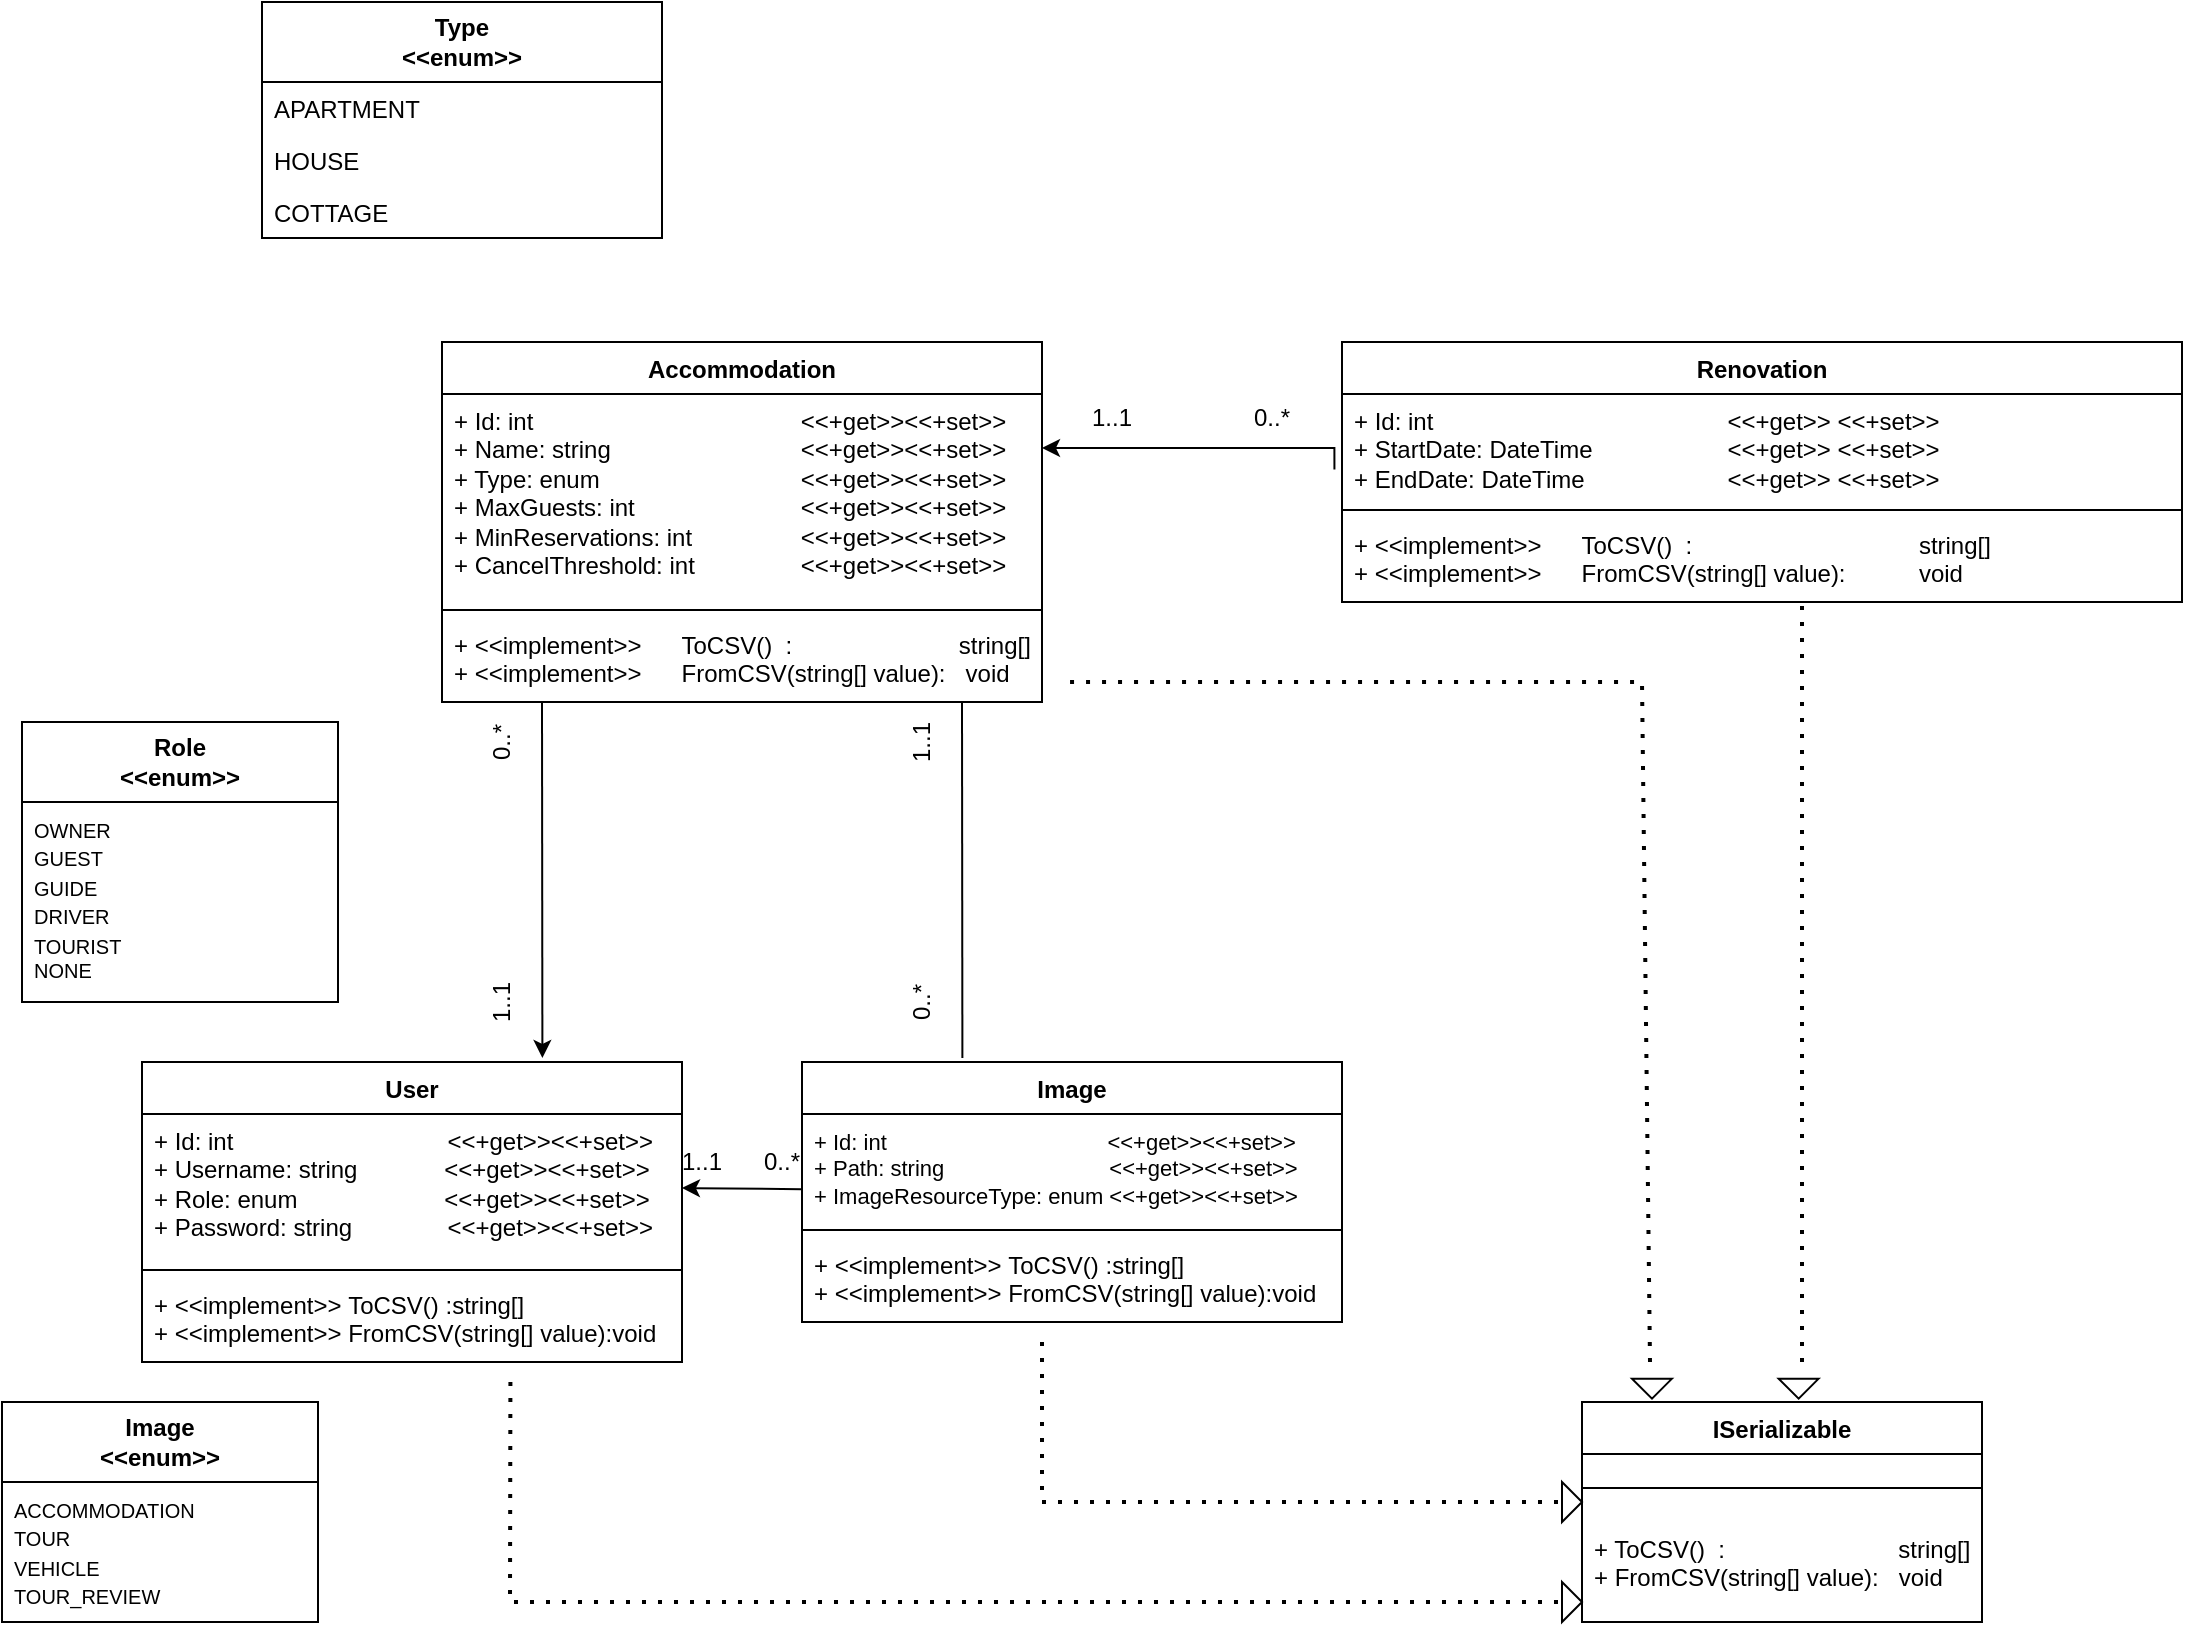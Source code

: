 <mxfile version="24.3.1" type="device">
  <diagram id="C5RBs43oDa-KdzZeNtuy" name="Page-1">
    <mxGraphModel dx="2268" dy="959" grid="1" gridSize="10" guides="1" tooltips="1" connect="1" arrows="1" fold="1" page="1" pageScale="1" pageWidth="827" pageHeight="1169" math="0" shadow="0">
      <root>
        <mxCell id="WIyWlLk6GJQsqaUBKTNV-0" />
        <mxCell id="WIyWlLk6GJQsqaUBKTNV-1" parent="WIyWlLk6GJQsqaUBKTNV-0" />
        <mxCell id="5jlJwQRvgumOSPvZPKqz-11" value="&lt;span style=&quot;font-weight: 700;&quot;&gt;Type&lt;/span&gt;&lt;div style=&quot;font-weight: 700;&quot;&gt;&amp;lt;&amp;lt;enum&amp;gt;&amp;gt;&lt;/div&gt;" style="swimlane;fontStyle=0;childLayout=stackLayout;horizontal=1;startSize=40;fillColor=none;horizontalStack=0;resizeParent=1;resizeParentMax=0;resizeLast=0;collapsible=1;marginBottom=0;whiteSpace=wrap;html=1;" parent="WIyWlLk6GJQsqaUBKTNV-1" vertex="1">
          <mxGeometry x="-210" y="170" width="200" height="118" as="geometry" />
        </mxCell>
        <mxCell id="5jlJwQRvgumOSPvZPKqz-12" value="APARTMENT" style="text;strokeColor=none;fillColor=none;align=left;verticalAlign=top;spacingLeft=4;spacingRight=4;overflow=hidden;rotatable=0;points=[[0,0.5],[1,0.5]];portConstraint=eastwest;whiteSpace=wrap;html=1;" parent="5jlJwQRvgumOSPvZPKqz-11" vertex="1">
          <mxGeometry y="40" width="200" height="26" as="geometry" />
        </mxCell>
        <mxCell id="5jlJwQRvgumOSPvZPKqz-13" value="HOUSE" style="text;strokeColor=none;fillColor=none;align=left;verticalAlign=top;spacingLeft=4;spacingRight=4;overflow=hidden;rotatable=0;points=[[0,0.5],[1,0.5]];portConstraint=eastwest;whiteSpace=wrap;html=1;" parent="5jlJwQRvgumOSPvZPKqz-11" vertex="1">
          <mxGeometry y="66" width="200" height="26" as="geometry" />
        </mxCell>
        <mxCell id="5jlJwQRvgumOSPvZPKqz-14" value="COTTAGE" style="text;strokeColor=none;fillColor=none;align=left;verticalAlign=top;spacingLeft=4;spacingRight=4;overflow=hidden;rotatable=0;points=[[0,0.5],[1,0.5]];portConstraint=eastwest;whiteSpace=wrap;html=1;" parent="5jlJwQRvgumOSPvZPKqz-11" vertex="1">
          <mxGeometry y="92" width="200" height="26" as="geometry" />
        </mxCell>
        <mxCell id="5jlJwQRvgumOSPvZPKqz-19" value="Renovation" style="swimlane;fontStyle=1;align=center;verticalAlign=top;childLayout=stackLayout;horizontal=1;startSize=26;horizontalStack=0;resizeParent=1;resizeParentMax=0;resizeLast=0;collapsible=1;marginBottom=0;whiteSpace=wrap;html=1;" parent="WIyWlLk6GJQsqaUBKTNV-1" vertex="1">
          <mxGeometry x="330" y="340" width="420" height="130" as="geometry" />
        </mxCell>
        <mxCell id="5jlJwQRvgumOSPvZPKqz-20" value="+ Id: int &lt;span style=&quot;white-space: pre;&quot;&gt;&#x9;&lt;/span&gt;&lt;span style=&quot;white-space: pre;&quot;&gt;&#x9;&lt;/span&gt;&lt;span style=&quot;white-space: pre;&quot;&gt;&#x9;&lt;/span&gt;&lt;span style=&quot;white-space: pre;&quot;&gt;&#x9;&lt;/span&gt;&lt;span style=&quot;white-space: pre;&quot;&gt;&#x9;&lt;/span&gt;&lt;span style=&quot;white-space: pre;&quot;&gt;&#x9;&lt;/span&gt;&amp;lt;&amp;lt;+get&amp;gt;&amp;gt; &amp;lt;&amp;lt;+set&amp;gt;&amp;gt;&lt;div&gt;&lt;span style=&quot;background-color: initial;&quot;&gt;+ StartDate: DateTime&amp;nbsp;&lt;/span&gt;&lt;span style=&quot;background-color: initial; white-space: pre;&quot;&gt;&#x9;&lt;/span&gt;&lt;span style=&quot;background-color: initial; white-space: pre;&quot;&gt;&#x9;&lt;/span&gt;&lt;span style=&quot;background-color: initial; white-space: pre;&quot;&gt;&#x9;&lt;/span&gt;&lt;span style=&quot;background-color: initial;&quot;&gt;&amp;lt;&amp;lt;+get&amp;gt;&amp;gt; &amp;lt;&amp;lt;+set&amp;gt;&amp;gt;&lt;/span&gt;&lt;/div&gt;&lt;div&gt;+ EndDate: DateTime&amp;nbsp; &amp;nbsp; &amp;nbsp; &amp;nbsp;&amp;nbsp;&lt;span style=&quot;white-space: pre;&quot;&gt;&#x9;&lt;/span&gt;&lt;span style=&quot;white-space: pre;&quot;&gt;&#x9;&lt;/span&gt;&lt;span style=&quot;background-color: initial;&quot;&gt;&amp;lt;&amp;lt;+get&amp;gt;&amp;gt; &amp;lt;&amp;lt;+set&amp;gt;&amp;gt;&lt;/span&gt;&lt;/div&gt;" style="text;strokeColor=none;fillColor=none;align=left;verticalAlign=top;spacingLeft=4;spacingRight=4;overflow=hidden;rotatable=0;points=[[0,0.5],[1,0.5]];portConstraint=eastwest;whiteSpace=wrap;html=1;" parent="5jlJwQRvgumOSPvZPKqz-19" vertex="1">
          <mxGeometry y="26" width="420" height="54" as="geometry" />
        </mxCell>
        <mxCell id="5jlJwQRvgumOSPvZPKqz-21" value="" style="line;strokeWidth=1;fillColor=none;align=left;verticalAlign=middle;spacingTop=-1;spacingLeft=3;spacingRight=3;rotatable=0;labelPosition=right;points=[];portConstraint=eastwest;strokeColor=inherit;" parent="5jlJwQRvgumOSPvZPKqz-19" vertex="1">
          <mxGeometry y="80" width="420" height="8" as="geometry" />
        </mxCell>
        <mxCell id="5jlJwQRvgumOSPvZPKqz-22" value="&lt;div&gt;+ &amp;lt;&amp;lt;implement&amp;gt;&amp;gt;&amp;nbsp; &amp;nbsp; &amp;nbsp;&lt;span style=&quot;background-color: initial;&quot;&gt;&amp;nbsp;ToCSV()&amp;nbsp; :&amp;nbsp; &amp;nbsp; &amp;nbsp; &amp;nbsp; &amp;nbsp; &amp;nbsp; &amp;nbsp; &amp;nbsp; &amp;nbsp; &amp;nbsp; &amp;nbsp; &amp;nbsp; &amp;nbsp; &amp;nbsp; &amp;nbsp; &amp;nbsp; &amp;nbsp; string[]&lt;/span&gt;&lt;/div&gt;&lt;div&gt;&lt;span style=&quot;background-color: initial;&quot;&gt;+ &amp;lt;&amp;lt;implement&amp;gt;&amp;gt;&amp;nbsp; &amp;nbsp; &amp;nbsp;&lt;/span&gt;&lt;span style=&quot;background-color: initial;&quot;&gt;&amp;nbsp;FromCSV(string[] value):&amp;nbsp; &amp;nbsp; &amp;nbsp; &amp;nbsp; &amp;nbsp; &amp;nbsp;void&lt;/span&gt;&lt;/div&gt;" style="text;strokeColor=none;fillColor=none;align=left;verticalAlign=top;spacingLeft=4;spacingRight=4;overflow=hidden;rotatable=0;points=[[0,0.5],[1,0.5]];portConstraint=eastwest;whiteSpace=wrap;html=1;" parent="5jlJwQRvgumOSPvZPKqz-19" vertex="1">
          <mxGeometry y="88" width="420" height="42" as="geometry" />
        </mxCell>
        <mxCell id="5jlJwQRvgumOSPvZPKqz-39" style="rounded=0;orthogonalLoop=1;jettySize=auto;html=1;exitX=0.666;exitY=1.048;exitDx=0;exitDy=0;exitPerimeter=0;endArrow=none;endFill=0;" parent="WIyWlLk6GJQsqaUBKTNV-1" edge="1">
          <mxGeometry relative="1" as="geometry">
            <mxPoint x="140.0" y="519.996" as="sourcePoint" />
            <mxPoint x="140.2" y="697.98" as="targetPoint" />
          </mxGeometry>
        </mxCell>
        <mxCell id="5jlJwQRvgumOSPvZPKqz-40" style="edgeStyle=orthogonalEdgeStyle;rounded=0;orthogonalLoop=1;jettySize=auto;html=1;exitX=-0.009;exitY=0.7;exitDx=0;exitDy=0;exitPerimeter=0;" parent="WIyWlLk6GJQsqaUBKTNV-1" source="5jlJwQRvgumOSPvZPKqz-20" edge="1">
          <mxGeometry relative="1" as="geometry">
            <mxPoint x="180" y="393" as="targetPoint" />
            <Array as="points">
              <mxPoint x="326" y="393" />
            </Array>
          </mxGeometry>
        </mxCell>
        <mxCell id="5jlJwQRvgumOSPvZPKqz-51" value="0..*" style="text;html=1;align=center;verticalAlign=middle;whiteSpace=wrap;rounded=0;rotation=-90;" parent="WIyWlLk6GJQsqaUBKTNV-1" vertex="1">
          <mxGeometry x="-110" y="530" width="40" height="20" as="geometry" />
        </mxCell>
        <mxCell id="5jlJwQRvgumOSPvZPKqz-56" value="0..*" style="text;html=1;align=center;verticalAlign=middle;whiteSpace=wrap;rounded=0;rotation=0;" parent="WIyWlLk6GJQsqaUBKTNV-1" vertex="1">
          <mxGeometry x="270" y="365" width="50" height="25" as="geometry" />
        </mxCell>
        <mxCell id="NaOTpU9jPRL_KXn9se9M-0" value="" style="endArrow=none;dashed=1;html=1;dashPattern=1 3;strokeWidth=2;rounded=0;" edge="1" parent="WIyWlLk6GJQsqaUBKTNV-1">
          <mxGeometry width="50" height="50" relative="1" as="geometry">
            <mxPoint x="560" y="850" as="sourcePoint" />
            <mxPoint x="560" y="470" as="targetPoint" />
          </mxGeometry>
        </mxCell>
        <mxCell id="NaOTpU9jPRL_KXn9se9M-3" value="ISerializable" style="swimlane;fontStyle=1;align=center;verticalAlign=top;childLayout=stackLayout;horizontal=1;startSize=26;horizontalStack=0;resizeParent=1;resizeParentMax=0;resizeLast=0;collapsible=1;marginBottom=0;whiteSpace=wrap;html=1;" vertex="1" parent="WIyWlLk6GJQsqaUBKTNV-1">
          <mxGeometry x="450" y="870" width="200" height="110" as="geometry" />
        </mxCell>
        <mxCell id="NaOTpU9jPRL_KXn9se9M-5" value="" style="line;strokeWidth=1;fillColor=none;align=left;verticalAlign=middle;spacingTop=-1;spacingLeft=3;spacingRight=3;rotatable=0;labelPosition=right;points=[];portConstraint=eastwest;strokeColor=inherit;" vertex="1" parent="NaOTpU9jPRL_KXn9se9M-3">
          <mxGeometry y="26" width="200" height="34" as="geometry" />
        </mxCell>
        <mxCell id="NaOTpU9jPRL_KXn9se9M-6" value="&lt;div&gt;+ ToCSV()&amp;nbsp; :&amp;nbsp; &amp;nbsp; &amp;nbsp; &amp;nbsp; &amp;nbsp; &amp;nbsp; &amp;nbsp; &amp;nbsp; &amp;nbsp; &amp;nbsp; &amp;nbsp; &amp;nbsp; &amp;nbsp; string[]&lt;/div&gt;&lt;div&gt;+ FromCSV(string[] value):&amp;nbsp; &amp;nbsp;void&lt;/div&gt;" style="text;strokeColor=none;fillColor=none;align=left;verticalAlign=top;spacingLeft=4;spacingRight=4;overflow=hidden;rotatable=0;points=[[0,0.5],[1,0.5]];portConstraint=eastwest;whiteSpace=wrap;html=1;" vertex="1" parent="NaOTpU9jPRL_KXn9se9M-3">
          <mxGeometry y="60" width="200" height="50" as="geometry" />
        </mxCell>
        <mxCell id="NaOTpU9jPRL_KXn9se9M-25" value="Accommodation" style="swimlane;fontStyle=1;align=center;verticalAlign=top;childLayout=stackLayout;horizontal=1;startSize=26;horizontalStack=0;resizeParent=1;resizeParentMax=0;resizeLast=0;collapsible=1;marginBottom=0;whiteSpace=wrap;html=1;" vertex="1" parent="WIyWlLk6GJQsqaUBKTNV-1">
          <mxGeometry x="-120" y="340" width="300" height="180" as="geometry" />
        </mxCell>
        <mxCell id="NaOTpU9jPRL_KXn9se9M-26" value="+ Id: int &lt;span style=&quot;white-space: pre;&quot;&gt;&#x9;&lt;/span&gt;&lt;span style=&quot;white-space: pre;&quot;&gt;&#x9;&lt;/span&gt;&lt;span style=&quot;white-space: pre;&quot;&gt;&#x9;&lt;/span&gt;&lt;span style=&quot;white-space: pre;&quot;&gt;&#x9;&lt;/span&gt;&amp;nbsp; &amp;nbsp; &amp;nbsp; &amp;nbsp; &amp;nbsp; &amp;nbsp; &amp;lt;&amp;lt;+get&amp;gt;&amp;gt;&amp;lt;&amp;lt;+set&amp;gt;&amp;gt;&lt;div&gt;&lt;span style=&quot;background-color: initial;&quot;&gt;+ Name: string&amp;nbsp; &amp;nbsp; &amp;nbsp; &amp;nbsp; &amp;nbsp; &amp;nbsp; &amp;nbsp; &amp;nbsp;&lt;/span&gt;&lt;span style=&quot;background-color: initial; white-space: pre;&quot;&gt;&#x9;&lt;/span&gt;&lt;span style=&quot;background-color: initial; white-space: pre;&quot;&gt;&#x9;&lt;/span&gt;&amp;nbsp; &amp;nbsp;&amp;nbsp;&lt;span style=&quot;background-color: initial;&quot;&gt;&amp;lt;&amp;lt;+get&amp;gt;&amp;gt;&amp;lt;&amp;lt;+set&amp;gt;&amp;gt;&lt;/span&gt;&lt;/div&gt;&lt;div&gt;+ Type: enum&amp;nbsp; &amp;nbsp; &amp;nbsp; &amp;nbsp; &amp;nbsp; &amp;nbsp; &amp;nbsp; &amp;nbsp; &amp;nbsp; &amp;nbsp;&lt;span style=&quot;white-space: pre;&quot;&gt;&#x9;&lt;/span&gt;&amp;nbsp; &amp;nbsp; &lt;span style=&quot;background-color: initial;&quot;&gt;&amp;lt;&amp;lt;+get&amp;gt;&amp;gt;&amp;lt;&amp;lt;+set&amp;gt;&amp;gt;&lt;/span&gt;&lt;/div&gt;&lt;div&gt;+ MaxGuests: int&amp;nbsp;&lt;span style=&quot;white-space: pre;&quot;&gt;&#x9;&lt;/span&gt;&lt;span style=&quot;white-space: pre;&quot;&gt;&#x9;&lt;/span&gt;&amp;nbsp; &amp;nbsp; &amp;nbsp; &amp;nbsp; &amp;nbsp; &amp;nbsp; &amp;lt;&amp;lt;+get&amp;gt;&amp;gt;&amp;lt;&amp;lt;+set&amp;gt;&amp;gt;&lt;div&gt;&lt;span style=&quot;background-color: initial;&quot;&gt;+ MinReservations: int&amp;nbsp;&lt;/span&gt;&lt;span style=&quot;background-color: initial; white-space: pre;&quot;&gt;&#x9;&lt;/span&gt;&lt;span style=&quot;background-color: initial; white-space: pre;&quot;&gt;&#x9;&lt;/span&gt;&amp;nbsp; &amp;nbsp;&amp;nbsp;&lt;span style=&quot;background-color: initial;&quot;&gt;&amp;lt;&amp;lt;+get&amp;gt;&amp;gt;&amp;lt;&amp;lt;+set&amp;gt;&amp;gt;&lt;/span&gt;&lt;/div&gt;&lt;div&gt;+ CancelThreshold: int&amp;nbsp; &amp;nbsp; &amp;nbsp; &amp;nbsp;&amp;nbsp;&lt;span style=&quot;white-space: pre;&quot;&gt;&#x9;&lt;/span&gt;&amp;nbsp; &amp;nbsp;&amp;nbsp;&lt;span style=&quot;background-color: initial;&quot;&gt;&amp;lt;&amp;lt;+get&amp;gt;&amp;gt;&amp;lt;&amp;lt;+set&amp;gt;&amp;gt;&lt;/span&gt;&lt;/div&gt;&lt;/div&gt;" style="text;strokeColor=none;fillColor=none;align=left;verticalAlign=top;spacingLeft=4;spacingRight=4;overflow=hidden;rotatable=0;points=[[0,0.5],[1,0.5]];portConstraint=eastwest;whiteSpace=wrap;html=1;" vertex="1" parent="NaOTpU9jPRL_KXn9se9M-25">
          <mxGeometry y="26" width="300" height="104" as="geometry" />
        </mxCell>
        <mxCell id="NaOTpU9jPRL_KXn9se9M-27" value="" style="line;strokeWidth=1;fillColor=none;align=left;verticalAlign=middle;spacingTop=-1;spacingLeft=3;spacingRight=3;rotatable=0;labelPosition=right;points=[];portConstraint=eastwest;strokeColor=inherit;" vertex="1" parent="NaOTpU9jPRL_KXn9se9M-25">
          <mxGeometry y="130" width="300" height="8" as="geometry" />
        </mxCell>
        <mxCell id="NaOTpU9jPRL_KXn9se9M-28" value="&lt;div&gt;+ &amp;lt;&amp;lt;implement&amp;gt;&amp;gt;&amp;nbsp; &amp;nbsp; &amp;nbsp;&lt;span style=&quot;background-color: initial;&quot;&gt;&amp;nbsp;ToCSV()&amp;nbsp; :&amp;nbsp; &amp;nbsp; &amp;nbsp; &amp;nbsp; &amp;nbsp; &amp;nbsp; &amp;nbsp; &amp;nbsp; &amp;nbsp; &amp;nbsp; &amp;nbsp; &amp;nbsp; &amp;nbsp;string[]&lt;/span&gt;&lt;/div&gt;&lt;div&gt;&lt;span style=&quot;background-color: initial;&quot;&gt;+ &amp;lt;&amp;lt;implement&amp;gt;&amp;gt;&amp;nbsp; &amp;nbsp; &amp;nbsp;&lt;/span&gt;&lt;span style=&quot;background-color: initial;&quot;&gt;&amp;nbsp;FromCSV(string[] value):&amp;nbsp; &amp;nbsp;void&lt;/span&gt;&lt;/div&gt;" style="text;strokeColor=none;fillColor=none;align=left;verticalAlign=top;spacingLeft=4;spacingRight=4;overflow=hidden;rotatable=0;points=[[0,0.5],[1,0.5]];portConstraint=eastwest;whiteSpace=wrap;html=1;" vertex="1" parent="NaOTpU9jPRL_KXn9se9M-25">
          <mxGeometry y="138" width="300" height="42" as="geometry" />
        </mxCell>
        <mxCell id="NaOTpU9jPRL_KXn9se9M-29" value="" style="endArrow=none;dashed=1;html=1;dashPattern=1 3;strokeWidth=2;rounded=0;" edge="1" parent="WIyWlLk6GJQsqaUBKTNV-1">
          <mxGeometry width="50" height="50" relative="1" as="geometry">
            <mxPoint x="-85.789" y="860" as="sourcePoint" />
            <mxPoint x="440" y="970" as="targetPoint" />
            <Array as="points">
              <mxPoint x="-86" y="970" />
            </Array>
          </mxGeometry>
        </mxCell>
        <mxCell id="NaOTpU9jPRL_KXn9se9M-33" value="1..1" style="text;html=1;align=center;verticalAlign=middle;whiteSpace=wrap;rounded=0;rotation=0;" vertex="1" parent="WIyWlLk6GJQsqaUBKTNV-1">
          <mxGeometry x="190" y="365" width="50" height="25" as="geometry" />
        </mxCell>
        <mxCell id="NaOTpU9jPRL_KXn9se9M-34" style="rounded=0;orthogonalLoop=1;jettySize=auto;html=1;exitX=0.666;exitY=1.048;exitDx=0;exitDy=0;exitPerimeter=0;" edge="1" parent="WIyWlLk6GJQsqaUBKTNV-1">
          <mxGeometry relative="1" as="geometry">
            <mxPoint x="-70.0" y="519.996" as="sourcePoint" />
            <mxPoint x="-69.8" y="697.98" as="targetPoint" />
          </mxGeometry>
        </mxCell>
        <mxCell id="NaOTpU9jPRL_KXn9se9M-35" value="User" style="swimlane;fontStyle=1;align=center;verticalAlign=top;childLayout=stackLayout;horizontal=1;startSize=26;horizontalStack=0;resizeParent=1;resizeParentMax=0;resizeLast=0;collapsible=1;marginBottom=0;whiteSpace=wrap;html=1;" vertex="1" parent="WIyWlLk6GJQsqaUBKTNV-1">
          <mxGeometry x="-270" y="700" width="270" height="150" as="geometry" />
        </mxCell>
        <mxCell id="NaOTpU9jPRL_KXn9se9M-36" value="+ Id: int &lt;span style=&quot;white-space: pre;&quot;&gt;&#x9;&lt;/span&gt;&lt;span style=&quot;white-space: pre;&quot;&gt;&#x9;&lt;/span&gt;&lt;span style=&quot;white-space: pre;&quot;&gt;&#x9;&lt;/span&gt;&lt;span style=&quot;white-space: pre;&quot;&gt;&#x9;&lt;/span&gt;&amp;nbsp; &amp;nbsp; &amp;lt;&amp;lt;+get&amp;gt;&amp;gt;&amp;lt;&amp;lt;+set&amp;gt;&amp;gt;&lt;div&gt;&lt;span style=&quot;background-color: initial;&quot;&gt;+ Username: string&amp;nbsp; &amp;nbsp; &amp;nbsp; &amp;nbsp; &amp;nbsp;&amp;nbsp;&lt;/span&gt;&amp;nbsp; &amp;nbsp;&lt;span style=&quot;background-color: initial;&quot;&gt;&amp;lt;&amp;lt;+get&amp;gt;&amp;gt;&amp;lt;&amp;lt;+set&amp;gt;&amp;gt;&lt;/span&gt;&lt;/div&gt;&lt;div&gt;+ Role: enum&amp;nbsp; &amp;nbsp; &amp;nbsp; &amp;nbsp; &amp;nbsp; &amp;nbsp; &amp;nbsp; &amp;nbsp; &amp;nbsp; &amp;nbsp;&amp;nbsp;&amp;nbsp;&amp;nbsp;&lt;span style=&quot;background-color: initial;&quot;&gt;&amp;lt;&amp;lt;+get&amp;gt;&amp;gt;&amp;lt;&amp;lt;+set&amp;gt;&amp;gt;&lt;/span&gt;&lt;/div&gt;&lt;div&gt;+ Password: string&amp;nbsp;&lt;span style=&quot;white-space: pre;&quot;&gt;&#x9;&lt;/span&gt;&lt;span style=&quot;white-space: pre;&quot;&gt;&#x9;&lt;/span&gt;&amp;nbsp; &amp;nbsp; &amp;lt;&amp;lt;+get&amp;gt;&amp;gt;&amp;lt;&amp;lt;+set&amp;gt;&amp;gt;&lt;/div&gt;" style="text;strokeColor=none;fillColor=none;align=left;verticalAlign=top;spacingLeft=4;spacingRight=4;overflow=hidden;rotatable=0;points=[[0,0.5],[1,0.5]];portConstraint=eastwest;whiteSpace=wrap;html=1;" vertex="1" parent="NaOTpU9jPRL_KXn9se9M-35">
          <mxGeometry y="26" width="270" height="74" as="geometry" />
        </mxCell>
        <mxCell id="NaOTpU9jPRL_KXn9se9M-37" value="" style="line;strokeWidth=1;fillColor=none;align=left;verticalAlign=middle;spacingTop=-1;spacingLeft=3;spacingRight=3;rotatable=0;labelPosition=right;points=[];portConstraint=eastwest;strokeColor=inherit;" vertex="1" parent="NaOTpU9jPRL_KXn9se9M-35">
          <mxGeometry y="100" width="270" height="8" as="geometry" />
        </mxCell>
        <mxCell id="NaOTpU9jPRL_KXn9se9M-38" value="&lt;div&gt;+ &amp;lt;&amp;lt;implement&amp;gt;&amp;gt;&amp;nbsp;&lt;span style=&quot;background-color: initial;&quot;&gt;ToCSV() :string[]&lt;/span&gt;&lt;/div&gt;&lt;div&gt;&lt;span style=&quot;background-color: initial;&quot;&gt;+ &amp;lt;&amp;lt;implement&amp;gt;&amp;gt;&lt;/span&gt;&lt;span style=&quot;background-color: initial;&quot;&gt;&amp;nbsp;FromCSV(string[] value):void&lt;/span&gt;&lt;/div&gt;" style="text;strokeColor=none;fillColor=none;align=left;verticalAlign=top;spacingLeft=4;spacingRight=4;overflow=hidden;rotatable=0;points=[[0,0.5],[1,0.5]];portConstraint=eastwest;whiteSpace=wrap;html=1;" vertex="1" parent="NaOTpU9jPRL_KXn9se9M-35">
          <mxGeometry y="108" width="270" height="42" as="geometry" />
        </mxCell>
        <mxCell id="NaOTpU9jPRL_KXn9se9M-39" value="Image" style="swimlane;fontStyle=1;align=center;verticalAlign=top;childLayout=stackLayout;horizontal=1;startSize=26;horizontalStack=0;resizeParent=1;resizeParentMax=0;resizeLast=0;collapsible=1;marginBottom=0;whiteSpace=wrap;html=1;" vertex="1" parent="WIyWlLk6GJQsqaUBKTNV-1">
          <mxGeometry x="60" y="700" width="270" height="130" as="geometry" />
        </mxCell>
        <mxCell id="NaOTpU9jPRL_KXn9se9M-40" value="&lt;font style=&quot;font-size: 11px;&quot;&gt;+ Id: int &lt;span style=&quot;white-space: pre;&quot;&gt;&#x9;&lt;/span&gt;&lt;span style=&quot;white-space: pre;&quot;&gt;&#x9;&lt;/span&gt;&lt;span style=&quot;white-space: pre;&quot;&gt;&#x9;&lt;/span&gt;&lt;span style=&quot;white-space: pre;&quot;&gt;&#x9;&lt;/span&gt;&amp;nbsp; &amp;nbsp; &amp;nbsp; &amp;nbsp; &amp;lt;&amp;lt;+get&amp;gt;&amp;gt;&amp;lt;&amp;lt;+set&amp;gt;&amp;gt;&lt;/font&gt;&lt;div style=&quot;font-size: 11px;&quot;&gt;&lt;font style=&quot;font-size: 11px;&quot;&gt;&lt;span style=&quot;background-color: initial;&quot;&gt;+ Path: string&amp;nbsp; &amp;nbsp; &amp;nbsp; &amp;nbsp; &amp;nbsp;&amp;nbsp;&lt;/span&gt;&amp;nbsp; &amp;nbsp; &amp;nbsp; &amp;nbsp; &amp;nbsp; &amp;nbsp; &amp;nbsp; &amp;nbsp; &amp;nbsp;&lt;span style=&quot;background-color: initial;&quot;&gt;&amp;lt;&amp;lt;+get&amp;gt;&amp;gt;&amp;lt;&amp;lt;+set&amp;gt;&amp;gt;&lt;/span&gt;&lt;/font&gt;&lt;/div&gt;&lt;div style=&quot;font-size: 11px;&quot;&gt;&lt;font style=&quot;font-size: 11px;&quot;&gt;+ ImageResourceType: enum&amp;nbsp;&lt;/font&gt;&lt;span style=&quot;background-color: initial;&quot;&gt;&lt;font style=&quot;font-size: 11px;&quot;&gt;&amp;lt;&amp;lt;+get&amp;gt;&amp;gt;&amp;lt;&amp;lt;+set&amp;gt;&amp;gt;&lt;/font&gt;&lt;br&gt;&lt;/span&gt;&lt;/div&gt;" style="text;strokeColor=none;fillColor=none;align=left;verticalAlign=top;spacingLeft=4;spacingRight=4;overflow=hidden;rotatable=0;points=[[0,0.5],[1,0.5]];portConstraint=eastwest;whiteSpace=wrap;html=1;" vertex="1" parent="NaOTpU9jPRL_KXn9se9M-39">
          <mxGeometry y="26" width="270" height="54" as="geometry" />
        </mxCell>
        <mxCell id="NaOTpU9jPRL_KXn9se9M-41" value="" style="line;strokeWidth=1;fillColor=none;align=left;verticalAlign=middle;spacingTop=-1;spacingLeft=3;spacingRight=3;rotatable=0;labelPosition=right;points=[];portConstraint=eastwest;strokeColor=inherit;" vertex="1" parent="NaOTpU9jPRL_KXn9se9M-39">
          <mxGeometry y="80" width="270" height="8" as="geometry" />
        </mxCell>
        <mxCell id="NaOTpU9jPRL_KXn9se9M-42" value="&lt;div&gt;+ &amp;lt;&amp;lt;implement&amp;gt;&amp;gt;&amp;nbsp;&lt;span style=&quot;background-color: initial;&quot;&gt;ToCSV() :string[]&lt;/span&gt;&lt;/div&gt;&lt;div&gt;&lt;span style=&quot;background-color: initial;&quot;&gt;+ &amp;lt;&amp;lt;implement&amp;gt;&amp;gt;&lt;/span&gt;&lt;span style=&quot;background-color: initial;&quot;&gt;&amp;nbsp;FromCSV(string[] value):void&lt;/span&gt;&lt;/div&gt;" style="text;strokeColor=none;fillColor=none;align=left;verticalAlign=top;spacingLeft=4;spacingRight=4;overflow=hidden;rotatable=0;points=[[0,0.5],[1,0.5]];portConstraint=eastwest;whiteSpace=wrap;html=1;" vertex="1" parent="NaOTpU9jPRL_KXn9se9M-39">
          <mxGeometry y="88" width="270" height="42" as="geometry" />
        </mxCell>
        <mxCell id="NaOTpU9jPRL_KXn9se9M-43" value="&lt;span style=&quot;font-weight: 700;&quot;&gt;Role&lt;/span&gt;&lt;div style=&quot;font-weight: 700;&quot;&gt;&amp;lt;&amp;lt;enum&amp;gt;&amp;gt;&lt;/div&gt;" style="swimlane;fontStyle=0;childLayout=stackLayout;horizontal=1;startSize=40;fillColor=none;horizontalStack=0;resizeParent=1;resizeParentMax=0;resizeLast=0;collapsible=1;marginBottom=0;whiteSpace=wrap;html=1;" vertex="1" parent="WIyWlLk6GJQsqaUBKTNV-1">
          <mxGeometry x="-330" y="530" width="158" height="140" as="geometry" />
        </mxCell>
        <mxCell id="NaOTpU9jPRL_KXn9se9M-46" value="&lt;div&gt;&lt;span style=&quot;font-size: 10px;&quot;&gt;OWNER&lt;/span&gt;&lt;/div&gt;&lt;div&gt;&lt;span style=&quot;font-size: 10px;&quot;&gt;GUEST&lt;/span&gt;&lt;/div&gt;&lt;font style=&quot;font-size: 10px;&quot;&gt;GUIDE&lt;br&gt;DRIVER&lt;br&gt;TOURIST&lt;/font&gt;&lt;div&gt;&lt;div style=&quot;font-size: 10px;&quot;&gt;&lt;font style=&quot;font-size: 10px;&quot;&gt;NONE&lt;/font&gt;&lt;/div&gt;&lt;/div&gt;" style="text;strokeColor=none;fillColor=none;align=left;verticalAlign=top;spacingLeft=4;spacingRight=4;overflow=hidden;rotatable=0;points=[[0,0.5],[1,0.5]];portConstraint=eastwest;whiteSpace=wrap;html=1;" vertex="1" parent="NaOTpU9jPRL_KXn9se9M-43">
          <mxGeometry y="40" width="158" height="100" as="geometry" />
        </mxCell>
        <mxCell id="NaOTpU9jPRL_KXn9se9M-48" value="&lt;b&gt;Image&lt;/b&gt;&lt;br&gt;&lt;div style=&quot;font-weight: 700;&quot;&gt;&amp;lt;&amp;lt;enum&amp;gt;&amp;gt;&lt;/div&gt;" style="swimlane;fontStyle=0;childLayout=stackLayout;horizontal=1;startSize=40;fillColor=none;horizontalStack=0;resizeParent=1;resizeParentMax=0;resizeLast=0;collapsible=1;marginBottom=0;whiteSpace=wrap;html=1;" vertex="1" parent="WIyWlLk6GJQsqaUBKTNV-1">
          <mxGeometry x="-340" y="870" width="158" height="110" as="geometry" />
        </mxCell>
        <mxCell id="NaOTpU9jPRL_KXn9se9M-49" value="&lt;span style=&quot;font-size: 10px;&quot;&gt;ACCOMMODATION&lt;/span&gt;&lt;div&gt;&lt;span style=&quot;font-size: 10px;&quot;&gt;TOUR&lt;/span&gt;&lt;/div&gt;&lt;div&gt;&lt;span style=&quot;font-size: 10px;&quot;&gt;VEHICLE&lt;/span&gt;&lt;/div&gt;&lt;div&gt;&lt;span style=&quot;font-size: 10px;&quot;&gt;TOUR_REVIEW&lt;/span&gt;&lt;/div&gt;" style="text;strokeColor=none;fillColor=none;align=left;verticalAlign=top;spacingLeft=4;spacingRight=4;overflow=hidden;rotatable=0;points=[[0,0.5],[1,0.5]];portConstraint=eastwest;whiteSpace=wrap;html=1;" vertex="1" parent="NaOTpU9jPRL_KXn9se9M-48">
          <mxGeometry y="40" width="158" height="70" as="geometry" />
        </mxCell>
        <mxCell id="NaOTpU9jPRL_KXn9se9M-50" value="1..1" style="text;html=1;align=center;verticalAlign=middle;whiteSpace=wrap;rounded=0;rotation=-90;" vertex="1" parent="WIyWlLk6GJQsqaUBKTNV-1">
          <mxGeometry x="-110" y="660" width="40" height="20" as="geometry" />
        </mxCell>
        <mxCell id="NaOTpU9jPRL_KXn9se9M-51" value="1..1" style="text;html=1;align=center;verticalAlign=middle;whiteSpace=wrap;rounded=0;rotation=-90;" vertex="1" parent="WIyWlLk6GJQsqaUBKTNV-1">
          <mxGeometry x="100" y="530" width="40" height="20" as="geometry" />
        </mxCell>
        <mxCell id="NaOTpU9jPRL_KXn9se9M-52" value="0..*" style="text;html=1;align=center;verticalAlign=middle;whiteSpace=wrap;rounded=0;rotation=-90;" vertex="1" parent="WIyWlLk6GJQsqaUBKTNV-1">
          <mxGeometry x="100" y="660" width="40" height="20" as="geometry" />
        </mxCell>
        <mxCell id="NaOTpU9jPRL_KXn9se9M-53" style="rounded=0;orthogonalLoop=1;jettySize=auto;html=1;endArrow=classic;endFill=1;entryX=1;entryY=0.5;entryDx=0;entryDy=0;startArrow=none;startFill=0;" edge="1" parent="WIyWlLk6GJQsqaUBKTNV-1" source="NaOTpU9jPRL_KXn9se9M-39" target="NaOTpU9jPRL_KXn9se9M-36">
          <mxGeometry relative="1" as="geometry">
            <mxPoint x="29.8" y="743" as="sourcePoint" />
            <mxPoint x="29.6" y="806.99" as="targetPoint" />
          </mxGeometry>
        </mxCell>
        <mxCell id="NaOTpU9jPRL_KXn9se9M-54" value="1..1" style="text;html=1;align=center;verticalAlign=middle;whiteSpace=wrap;rounded=0;rotation=0;" vertex="1" parent="WIyWlLk6GJQsqaUBKTNV-1">
          <mxGeometry y="745" width="20" height="10" as="geometry" />
        </mxCell>
        <mxCell id="NaOTpU9jPRL_KXn9se9M-55" value="0..*" style="text;html=1;align=center;verticalAlign=middle;whiteSpace=wrap;rounded=0;rotation=0;" vertex="1" parent="WIyWlLk6GJQsqaUBKTNV-1">
          <mxGeometry x="40" y="745" width="20" height="10" as="geometry" />
        </mxCell>
        <mxCell id="NaOTpU9jPRL_KXn9se9M-56" value="" style="endArrow=none;dashed=1;html=1;dashPattern=1 3;strokeWidth=2;rounded=0;" edge="1" parent="WIyWlLk6GJQsqaUBKTNV-1">
          <mxGeometry width="50" height="50" relative="1" as="geometry">
            <mxPoint x="180" y="840" as="sourcePoint" />
            <mxPoint x="440" y="920" as="targetPoint" />
            <Array as="points">
              <mxPoint x="180" y="920" />
            </Array>
          </mxGeometry>
        </mxCell>
        <mxCell id="NaOTpU9jPRL_KXn9se9M-57" value="" style="endArrow=none;dashed=1;html=1;dashPattern=1 3;strokeWidth=2;rounded=0;" edge="1" parent="WIyWlLk6GJQsqaUBKTNV-1">
          <mxGeometry width="50" height="50" relative="1" as="geometry">
            <mxPoint x="484" y="850" as="sourcePoint" />
            <mxPoint x="190" y="510" as="targetPoint" />
            <Array as="points">
              <mxPoint x="480" y="510" />
            </Array>
          </mxGeometry>
        </mxCell>
        <mxCell id="NaOTpU9jPRL_KXn9se9M-58" value="" style="triangle;whiteSpace=wrap;html=1;rotation=90;" vertex="1" parent="WIyWlLk6GJQsqaUBKTNV-1">
          <mxGeometry x="553.33" y="853.33" width="10" height="20" as="geometry" />
        </mxCell>
        <mxCell id="NaOTpU9jPRL_KXn9se9M-62" value="" style="triangle;whiteSpace=wrap;html=1;rotation=90;" vertex="1" parent="WIyWlLk6GJQsqaUBKTNV-1">
          <mxGeometry x="480.0" y="853.33" width="10" height="20" as="geometry" />
        </mxCell>
        <mxCell id="NaOTpU9jPRL_KXn9se9M-63" value="" style="triangle;whiteSpace=wrap;html=1;rotation=0;" vertex="1" parent="WIyWlLk6GJQsqaUBKTNV-1">
          <mxGeometry x="440.0" y="910" width="10" height="20" as="geometry" />
        </mxCell>
        <mxCell id="NaOTpU9jPRL_KXn9se9M-65" value="" style="triangle;whiteSpace=wrap;html=1;rotation=0;" vertex="1" parent="WIyWlLk6GJQsqaUBKTNV-1">
          <mxGeometry x="440.0" y="960" width="10" height="20" as="geometry" />
        </mxCell>
      </root>
    </mxGraphModel>
  </diagram>
</mxfile>
